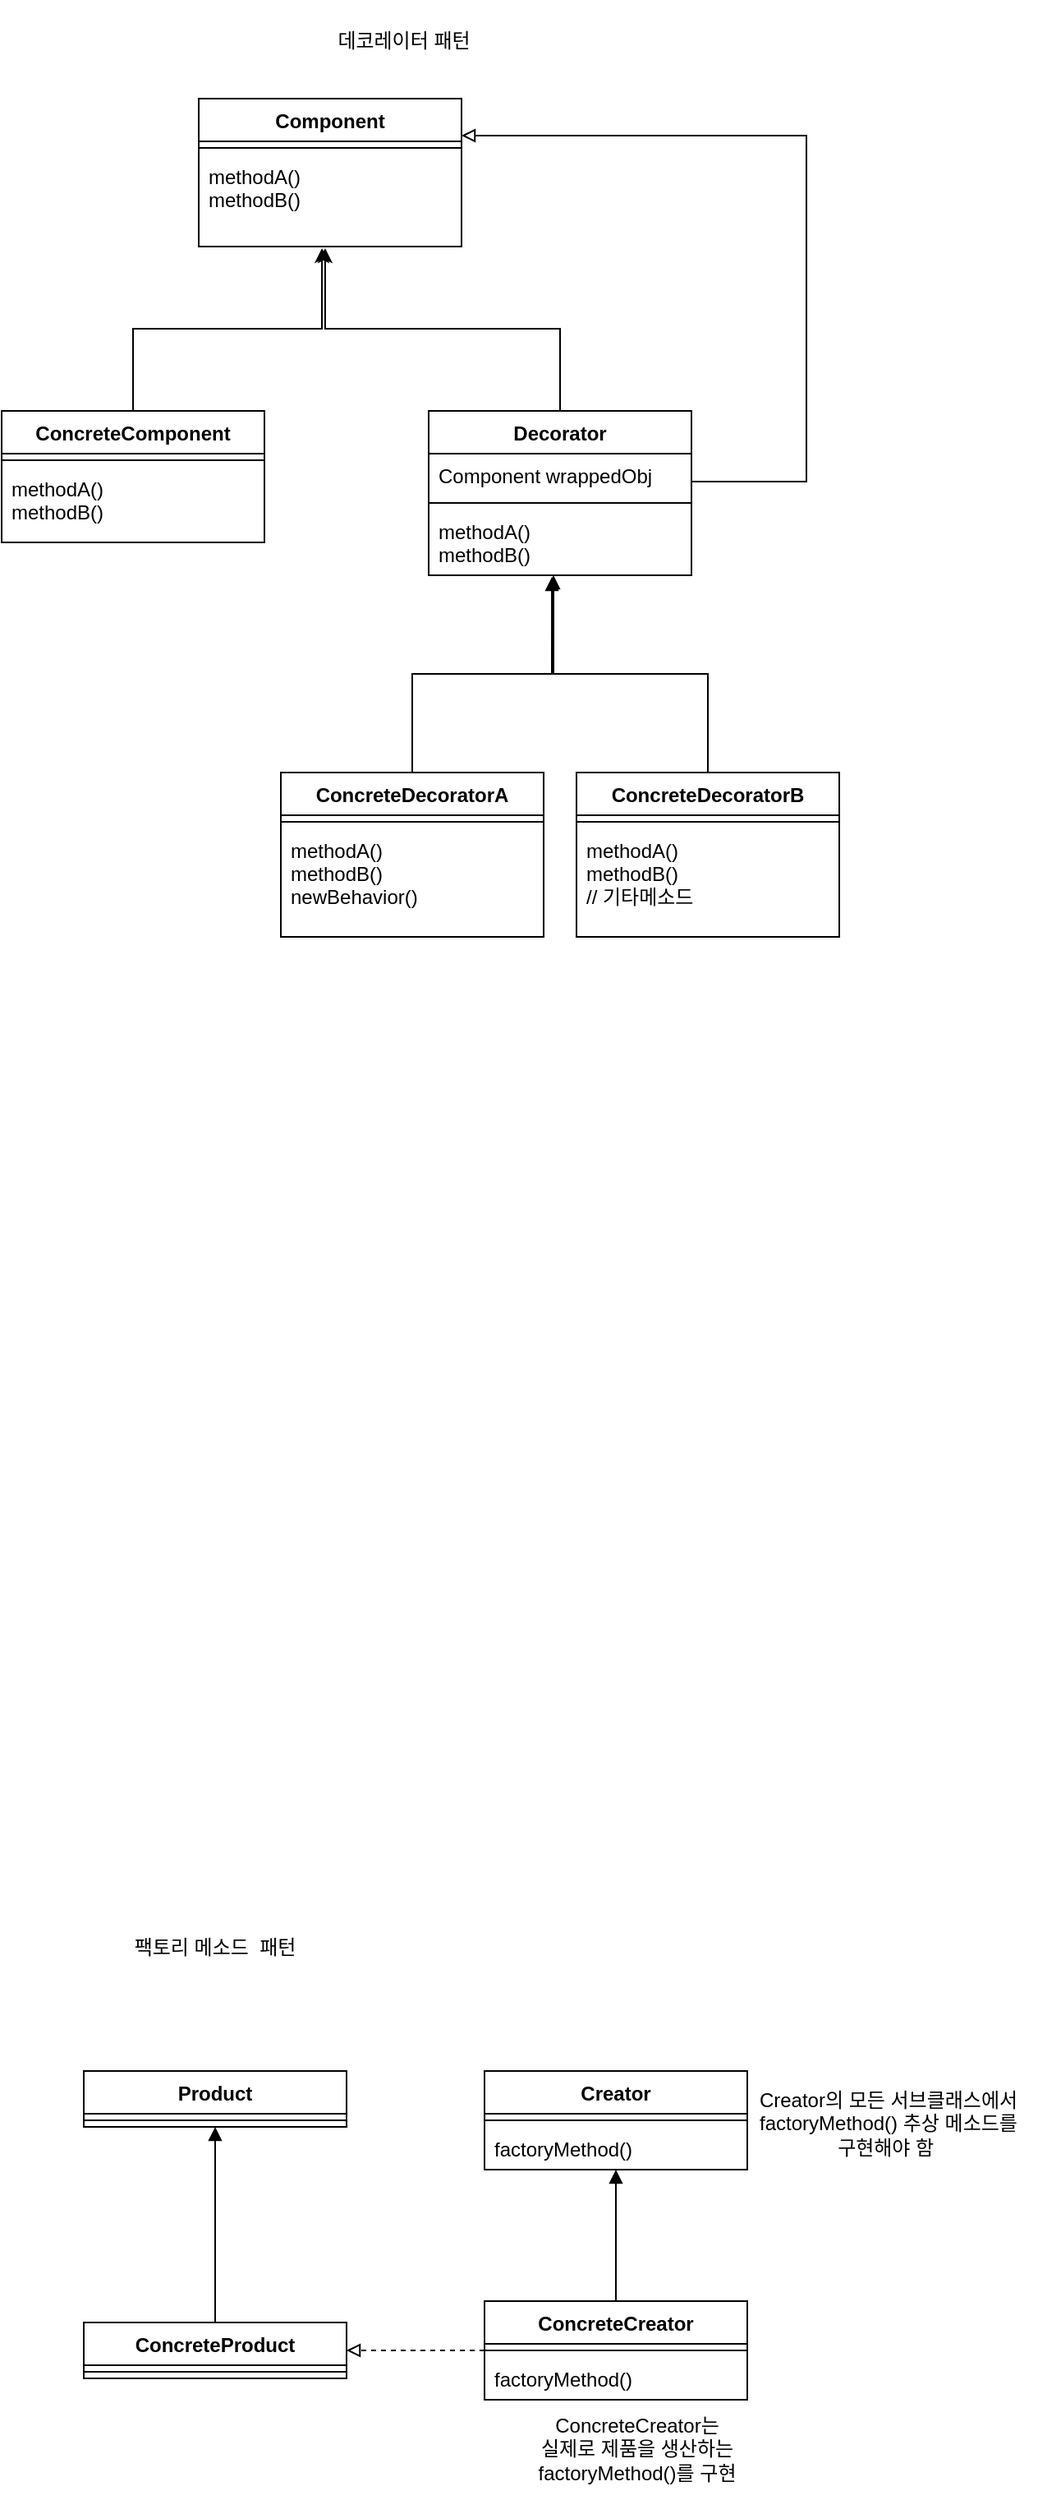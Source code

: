 <mxfile version="20.2.5" type="github">
  <diagram id="C5RBs43oDa-KdzZeNtuy" name="Page-1">
    <mxGraphModel dx="1380" dy="745" grid="1" gridSize="10" guides="1" tooltips="1" connect="1" arrows="1" fold="1" page="1" pageScale="1" pageWidth="827" pageHeight="1169" math="0" shadow="0">
      <root>
        <mxCell id="WIyWlLk6GJQsqaUBKTNV-0" />
        <mxCell id="WIyWlLk6GJQsqaUBKTNV-1" parent="WIyWlLk6GJQsqaUBKTNV-0" />
        <mxCell id="gjSRzk1AR-X8DVhaNRMY-0" value="Component" style="swimlane;fontStyle=1;align=center;verticalAlign=top;childLayout=stackLayout;horizontal=1;startSize=26;horizontalStack=0;resizeParent=1;resizeParentMax=0;resizeLast=0;collapsible=1;marginBottom=0;" vertex="1" parent="WIyWlLk6GJQsqaUBKTNV-1">
          <mxGeometry x="160" y="80" width="160" height="90" as="geometry" />
        </mxCell>
        <mxCell id="gjSRzk1AR-X8DVhaNRMY-2" value="" style="line;strokeWidth=1;fillColor=none;align=left;verticalAlign=middle;spacingTop=-1;spacingLeft=3;spacingRight=3;rotatable=0;labelPosition=right;points=[];portConstraint=eastwest;" vertex="1" parent="gjSRzk1AR-X8DVhaNRMY-0">
          <mxGeometry y="26" width="160" height="8" as="geometry" />
        </mxCell>
        <mxCell id="gjSRzk1AR-X8DVhaNRMY-3" value="methodA()&#xa;methodB()" style="text;strokeColor=none;fillColor=none;align=left;verticalAlign=top;spacingLeft=4;spacingRight=4;overflow=hidden;rotatable=0;points=[[0,0.5],[1,0.5]];portConstraint=eastwest;" vertex="1" parent="gjSRzk1AR-X8DVhaNRMY-0">
          <mxGeometry y="34" width="160" height="56" as="geometry" />
        </mxCell>
        <mxCell id="gjSRzk1AR-X8DVhaNRMY-28" style="edgeStyle=orthogonalEdgeStyle;rounded=0;orthogonalLoop=1;jettySize=auto;html=1;entryX=0.469;entryY=1.018;entryDx=0;entryDy=0;entryPerimeter=0;" edge="1" parent="WIyWlLk6GJQsqaUBKTNV-1" source="gjSRzk1AR-X8DVhaNRMY-4" target="gjSRzk1AR-X8DVhaNRMY-3">
          <mxGeometry relative="1" as="geometry" />
        </mxCell>
        <mxCell id="gjSRzk1AR-X8DVhaNRMY-4" value="ConcreteComponent" style="swimlane;fontStyle=1;align=center;verticalAlign=top;childLayout=stackLayout;horizontal=1;startSize=26;horizontalStack=0;resizeParent=1;resizeParentMax=0;resizeLast=0;collapsible=1;marginBottom=0;" vertex="1" parent="WIyWlLk6GJQsqaUBKTNV-1">
          <mxGeometry x="40" y="270" width="160" height="80" as="geometry" />
        </mxCell>
        <mxCell id="gjSRzk1AR-X8DVhaNRMY-6" value="" style="line;strokeWidth=1;fillColor=none;align=left;verticalAlign=middle;spacingTop=-1;spacingLeft=3;spacingRight=3;rotatable=0;labelPosition=right;points=[];portConstraint=eastwest;" vertex="1" parent="gjSRzk1AR-X8DVhaNRMY-4">
          <mxGeometry y="26" width="160" height="8" as="geometry" />
        </mxCell>
        <mxCell id="gjSRzk1AR-X8DVhaNRMY-7" value="methodA()&#xa;methodB()&#xa;" style="text;strokeColor=none;fillColor=none;align=left;verticalAlign=top;spacingLeft=4;spacingRight=4;overflow=hidden;rotatable=0;points=[[0,0.5],[1,0.5]];portConstraint=eastwest;" vertex="1" parent="gjSRzk1AR-X8DVhaNRMY-4">
          <mxGeometry y="34" width="160" height="46" as="geometry" />
        </mxCell>
        <mxCell id="gjSRzk1AR-X8DVhaNRMY-29" style="edgeStyle=orthogonalEdgeStyle;rounded=0;orthogonalLoop=1;jettySize=auto;html=1;entryX=0.481;entryY=1.018;entryDx=0;entryDy=0;entryPerimeter=0;" edge="1" parent="WIyWlLk6GJQsqaUBKTNV-1" source="gjSRzk1AR-X8DVhaNRMY-8" target="gjSRzk1AR-X8DVhaNRMY-3">
          <mxGeometry relative="1" as="geometry" />
        </mxCell>
        <mxCell id="gjSRzk1AR-X8DVhaNRMY-30" style="edgeStyle=orthogonalEdgeStyle;rounded=0;orthogonalLoop=1;jettySize=auto;html=1;entryX=1;entryY=0.25;entryDx=0;entryDy=0;endArrow=block;endFill=0;" edge="1" parent="WIyWlLk6GJQsqaUBKTNV-1" source="gjSRzk1AR-X8DVhaNRMY-8" target="gjSRzk1AR-X8DVhaNRMY-0">
          <mxGeometry relative="1" as="geometry">
            <Array as="points">
              <mxPoint x="530" y="313" />
              <mxPoint x="530" y="103" />
            </Array>
          </mxGeometry>
        </mxCell>
        <mxCell id="gjSRzk1AR-X8DVhaNRMY-8" value="Decorator" style="swimlane;fontStyle=1;align=center;verticalAlign=top;childLayout=stackLayout;horizontal=1;startSize=26;horizontalStack=0;resizeParent=1;resizeParentMax=0;resizeLast=0;collapsible=1;marginBottom=0;" vertex="1" parent="WIyWlLk6GJQsqaUBKTNV-1">
          <mxGeometry x="300" y="270" width="160" height="100" as="geometry" />
        </mxCell>
        <mxCell id="gjSRzk1AR-X8DVhaNRMY-9" value="Component wrappedObj" style="text;strokeColor=none;fillColor=none;align=left;verticalAlign=top;spacingLeft=4;spacingRight=4;overflow=hidden;rotatable=0;points=[[0,0.5],[1,0.5]];portConstraint=eastwest;" vertex="1" parent="gjSRzk1AR-X8DVhaNRMY-8">
          <mxGeometry y="26" width="160" height="26" as="geometry" />
        </mxCell>
        <mxCell id="gjSRzk1AR-X8DVhaNRMY-10" value="" style="line;strokeWidth=1;fillColor=none;align=left;verticalAlign=middle;spacingTop=-1;spacingLeft=3;spacingRight=3;rotatable=0;labelPosition=right;points=[];portConstraint=eastwest;" vertex="1" parent="gjSRzk1AR-X8DVhaNRMY-8">
          <mxGeometry y="52" width="160" height="8" as="geometry" />
        </mxCell>
        <mxCell id="gjSRzk1AR-X8DVhaNRMY-11" value="methodA()&#xa;methodB()" style="text;strokeColor=none;fillColor=none;align=left;verticalAlign=top;spacingLeft=4;spacingRight=4;overflow=hidden;rotatable=0;points=[[0,0.5],[1,0.5]];portConstraint=eastwest;" vertex="1" parent="gjSRzk1AR-X8DVhaNRMY-8">
          <mxGeometry y="60" width="160" height="40" as="geometry" />
        </mxCell>
        <mxCell id="gjSRzk1AR-X8DVhaNRMY-35" style="edgeStyle=orthogonalEdgeStyle;rounded=0;orthogonalLoop=1;jettySize=auto;html=1;entryX=0.475;entryY=1;entryDx=0;entryDy=0;entryPerimeter=0;endArrow=block;endFill=1;" edge="1" parent="WIyWlLk6GJQsqaUBKTNV-1" source="gjSRzk1AR-X8DVhaNRMY-20" target="gjSRzk1AR-X8DVhaNRMY-11">
          <mxGeometry relative="1" as="geometry" />
        </mxCell>
        <mxCell id="gjSRzk1AR-X8DVhaNRMY-20" value="ConcreteDecoratorA" style="swimlane;fontStyle=1;align=center;verticalAlign=top;childLayout=stackLayout;horizontal=1;startSize=26;horizontalStack=0;resizeParent=1;resizeParentMax=0;resizeLast=0;collapsible=1;marginBottom=0;" vertex="1" parent="WIyWlLk6GJQsqaUBKTNV-1">
          <mxGeometry x="210" y="490" width="160" height="100" as="geometry" />
        </mxCell>
        <mxCell id="gjSRzk1AR-X8DVhaNRMY-22" value="" style="line;strokeWidth=1;fillColor=none;align=left;verticalAlign=middle;spacingTop=-1;spacingLeft=3;spacingRight=3;rotatable=0;labelPosition=right;points=[];portConstraint=eastwest;" vertex="1" parent="gjSRzk1AR-X8DVhaNRMY-20">
          <mxGeometry y="26" width="160" height="8" as="geometry" />
        </mxCell>
        <mxCell id="gjSRzk1AR-X8DVhaNRMY-23" value="methodA()&#xa;methodB()&#xa;newBehavior()" style="text;strokeColor=none;fillColor=none;align=left;verticalAlign=top;spacingLeft=4;spacingRight=4;overflow=hidden;rotatable=0;points=[[0,0.5],[1,0.5]];portConstraint=eastwest;" vertex="1" parent="gjSRzk1AR-X8DVhaNRMY-20">
          <mxGeometry y="34" width="160" height="66" as="geometry" />
        </mxCell>
        <mxCell id="gjSRzk1AR-X8DVhaNRMY-36" style="edgeStyle=orthogonalEdgeStyle;rounded=0;orthogonalLoop=1;jettySize=auto;html=1;entryX=0.469;entryY=1.025;entryDx=0;entryDy=0;entryPerimeter=0;endArrow=block;endFill=1;" edge="1" parent="WIyWlLk6GJQsqaUBKTNV-1" source="gjSRzk1AR-X8DVhaNRMY-24" target="gjSRzk1AR-X8DVhaNRMY-11">
          <mxGeometry relative="1" as="geometry" />
        </mxCell>
        <mxCell id="gjSRzk1AR-X8DVhaNRMY-24" value="ConcreteDecoratorB" style="swimlane;fontStyle=1;align=center;verticalAlign=top;childLayout=stackLayout;horizontal=1;startSize=26;horizontalStack=0;resizeParent=1;resizeParentMax=0;resizeLast=0;collapsible=1;marginBottom=0;" vertex="1" parent="WIyWlLk6GJQsqaUBKTNV-1">
          <mxGeometry x="390" y="490" width="160" height="100" as="geometry" />
        </mxCell>
        <mxCell id="gjSRzk1AR-X8DVhaNRMY-26" value="" style="line;strokeWidth=1;fillColor=none;align=left;verticalAlign=middle;spacingTop=-1;spacingLeft=3;spacingRight=3;rotatable=0;labelPosition=right;points=[];portConstraint=eastwest;" vertex="1" parent="gjSRzk1AR-X8DVhaNRMY-24">
          <mxGeometry y="26" width="160" height="8" as="geometry" />
        </mxCell>
        <mxCell id="gjSRzk1AR-X8DVhaNRMY-27" value="methodA()&#xa;methodB()&#xa;// 기타메소드" style="text;strokeColor=none;fillColor=none;align=left;verticalAlign=top;spacingLeft=4;spacingRight=4;overflow=hidden;rotatable=0;points=[[0,0.5],[1,0.5]];portConstraint=eastwest;" vertex="1" parent="gjSRzk1AR-X8DVhaNRMY-24">
          <mxGeometry y="34" width="160" height="66" as="geometry" />
        </mxCell>
        <mxCell id="gjSRzk1AR-X8DVhaNRMY-34" value="데코레이터 패턴" style="text;html=1;strokeColor=none;fillColor=none;align=center;verticalAlign=middle;whiteSpace=wrap;rounded=0;" vertex="1" parent="WIyWlLk6GJQsqaUBKTNV-1">
          <mxGeometry x="150" y="20" width="270" height="50" as="geometry" />
        </mxCell>
        <mxCell id="gjSRzk1AR-X8DVhaNRMY-41" value="Product" style="swimlane;fontStyle=1;align=center;verticalAlign=top;childLayout=stackLayout;horizontal=1;startSize=26;horizontalStack=0;resizeParent=1;resizeParentMax=0;resizeLast=0;collapsible=1;marginBottom=0;" vertex="1" parent="WIyWlLk6GJQsqaUBKTNV-1">
          <mxGeometry x="90" y="1280" width="160" height="34" as="geometry" />
        </mxCell>
        <mxCell id="gjSRzk1AR-X8DVhaNRMY-43" value="" style="line;strokeWidth=1;fillColor=none;align=left;verticalAlign=middle;spacingTop=-1;spacingLeft=3;spacingRight=3;rotatable=0;labelPosition=right;points=[];portConstraint=eastwest;" vertex="1" parent="gjSRzk1AR-X8DVhaNRMY-41">
          <mxGeometry y="26" width="160" height="8" as="geometry" />
        </mxCell>
        <mxCell id="gjSRzk1AR-X8DVhaNRMY-45" value="Creator" style="swimlane;fontStyle=1;align=center;verticalAlign=top;childLayout=stackLayout;horizontal=1;startSize=26;horizontalStack=0;resizeParent=1;resizeParentMax=0;resizeLast=0;collapsible=1;marginBottom=0;" vertex="1" parent="WIyWlLk6GJQsqaUBKTNV-1">
          <mxGeometry x="334" y="1280" width="160" height="60" as="geometry" />
        </mxCell>
        <mxCell id="gjSRzk1AR-X8DVhaNRMY-46" value="" style="line;strokeWidth=1;fillColor=none;align=left;verticalAlign=middle;spacingTop=-1;spacingLeft=3;spacingRight=3;rotatable=0;labelPosition=right;points=[];portConstraint=eastwest;" vertex="1" parent="gjSRzk1AR-X8DVhaNRMY-45">
          <mxGeometry y="26" width="160" height="8" as="geometry" />
        </mxCell>
        <mxCell id="gjSRzk1AR-X8DVhaNRMY-47" value="factoryMethod()" style="text;strokeColor=none;fillColor=none;align=left;verticalAlign=top;spacingLeft=4;spacingRight=4;overflow=hidden;rotatable=0;points=[[0,0.5],[1,0.5]];portConstraint=eastwest;" vertex="1" parent="gjSRzk1AR-X8DVhaNRMY-45">
          <mxGeometry y="34" width="160" height="26" as="geometry" />
        </mxCell>
        <mxCell id="gjSRzk1AR-X8DVhaNRMY-55" style="edgeStyle=orthogonalEdgeStyle;rounded=0;orthogonalLoop=1;jettySize=auto;html=1;endArrow=block;endFill=1;" edge="1" parent="WIyWlLk6GJQsqaUBKTNV-1" source="gjSRzk1AR-X8DVhaNRMY-48" target="gjSRzk1AR-X8DVhaNRMY-41">
          <mxGeometry relative="1" as="geometry" />
        </mxCell>
        <mxCell id="gjSRzk1AR-X8DVhaNRMY-48" value="ConcreteProduct" style="swimlane;fontStyle=1;align=center;verticalAlign=top;childLayout=stackLayout;horizontal=1;startSize=26;horizontalStack=0;resizeParent=1;resizeParentMax=0;resizeLast=0;collapsible=1;marginBottom=0;" vertex="1" parent="WIyWlLk6GJQsqaUBKTNV-1">
          <mxGeometry x="90" y="1433" width="160" height="34" as="geometry" />
        </mxCell>
        <mxCell id="gjSRzk1AR-X8DVhaNRMY-49" value="" style="line;strokeWidth=1;fillColor=none;align=left;verticalAlign=middle;spacingTop=-1;spacingLeft=3;spacingRight=3;rotatable=0;labelPosition=right;points=[];portConstraint=eastwest;" vertex="1" parent="gjSRzk1AR-X8DVhaNRMY-48">
          <mxGeometry y="26" width="160" height="8" as="geometry" />
        </mxCell>
        <mxCell id="gjSRzk1AR-X8DVhaNRMY-54" style="edgeStyle=orthogonalEdgeStyle;rounded=0;orthogonalLoop=1;jettySize=auto;html=1;endArrow=block;endFill=1;" edge="1" parent="WIyWlLk6GJQsqaUBKTNV-1" source="gjSRzk1AR-X8DVhaNRMY-51" target="gjSRzk1AR-X8DVhaNRMY-45">
          <mxGeometry relative="1" as="geometry" />
        </mxCell>
        <mxCell id="gjSRzk1AR-X8DVhaNRMY-57" style="edgeStyle=orthogonalEdgeStyle;rounded=0;orthogonalLoop=1;jettySize=auto;html=1;entryX=1;entryY=0.5;entryDx=0;entryDy=0;endArrow=block;endFill=0;dashed=1;" edge="1" parent="WIyWlLk6GJQsqaUBKTNV-1" source="gjSRzk1AR-X8DVhaNRMY-51" target="gjSRzk1AR-X8DVhaNRMY-48">
          <mxGeometry relative="1" as="geometry" />
        </mxCell>
        <mxCell id="gjSRzk1AR-X8DVhaNRMY-51" value="ConcreteCreator" style="swimlane;fontStyle=1;align=center;verticalAlign=top;childLayout=stackLayout;horizontal=1;startSize=26;horizontalStack=0;resizeParent=1;resizeParentMax=0;resizeLast=0;collapsible=1;marginBottom=0;" vertex="1" parent="WIyWlLk6GJQsqaUBKTNV-1">
          <mxGeometry x="334" y="1420" width="160" height="60" as="geometry" />
        </mxCell>
        <mxCell id="gjSRzk1AR-X8DVhaNRMY-52" value="" style="line;strokeWidth=1;fillColor=none;align=left;verticalAlign=middle;spacingTop=-1;spacingLeft=3;spacingRight=3;rotatable=0;labelPosition=right;points=[];portConstraint=eastwest;" vertex="1" parent="gjSRzk1AR-X8DVhaNRMY-51">
          <mxGeometry y="26" width="160" height="8" as="geometry" />
        </mxCell>
        <mxCell id="gjSRzk1AR-X8DVhaNRMY-53" value="factoryMethod()" style="text;strokeColor=none;fillColor=none;align=left;verticalAlign=top;spacingLeft=4;spacingRight=4;overflow=hidden;rotatable=0;points=[[0,0.5],[1,0.5]];portConstraint=eastwest;" vertex="1" parent="gjSRzk1AR-X8DVhaNRMY-51">
          <mxGeometry y="34" width="160" height="26" as="geometry" />
        </mxCell>
        <mxCell id="gjSRzk1AR-X8DVhaNRMY-58" value="팩토리 메소드&amp;nbsp; 패턴" style="text;html=1;strokeColor=none;fillColor=none;align=center;verticalAlign=middle;whiteSpace=wrap;rounded=0;" vertex="1" parent="WIyWlLk6GJQsqaUBKTNV-1">
          <mxGeometry x="90" y="1190" width="160" height="30" as="geometry" />
        </mxCell>
        <mxCell id="gjSRzk1AR-X8DVhaNRMY-59" value="Creator의 모든 서브클래스에서&lt;br&gt;factoryMethod() 추상 메소드를&lt;br&gt;구현해야 함&amp;nbsp;" style="text;html=1;strokeColor=none;fillColor=none;align=center;verticalAlign=middle;whiteSpace=wrap;rounded=0;" vertex="1" parent="WIyWlLk6GJQsqaUBKTNV-1">
          <mxGeometry x="490" y="1284" width="180" height="56" as="geometry" />
        </mxCell>
        <mxCell id="gjSRzk1AR-X8DVhaNRMY-60" value="ConcreteCreator는&lt;br&gt;실제로 제품을 생산하는&lt;br&gt;factoryMethod()를 구현" style="text;html=1;strokeColor=none;fillColor=none;align=center;verticalAlign=middle;whiteSpace=wrap;rounded=0;" vertex="1" parent="WIyWlLk6GJQsqaUBKTNV-1">
          <mxGeometry x="334" y="1480" width="186" height="60" as="geometry" />
        </mxCell>
      </root>
    </mxGraphModel>
  </diagram>
</mxfile>
